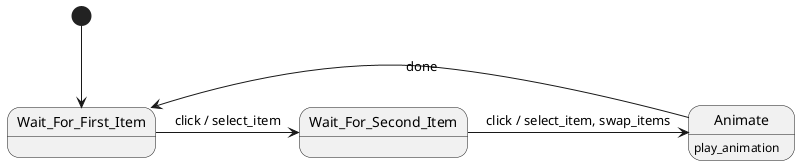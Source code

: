 @startuml

[*] --> Wait_For_First_Item
Wait_For_First_Item -> Wait_For_Second_Item : click / select_item
Wait_For_Second_Item -> Animate : click / select_item, swap_items
Animate -> Wait_For_First_Item : done
Animate : play_animation
@enduml
